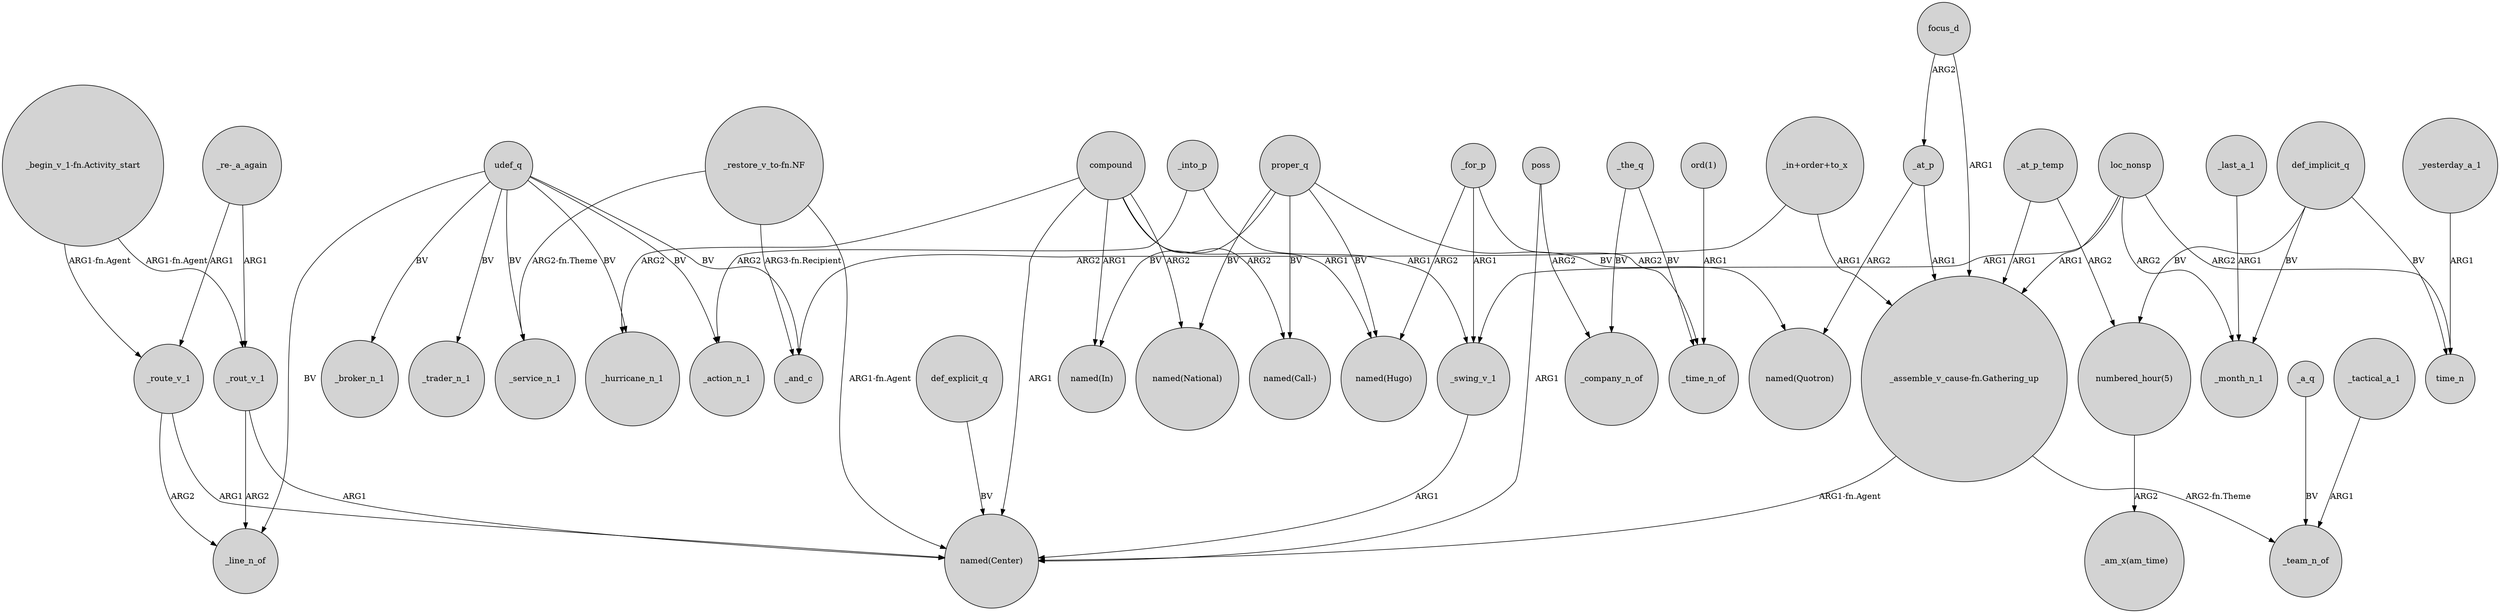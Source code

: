 digraph {
	node [shape=circle style=filled]
	loc_nonsp -> "_assemble_v_cause-fn.Gathering_up" [label=ARG1]
	def_explicit_q -> "named(Center)" [label=BV]
	def_implicit_q -> _month_n_1 [label=BV]
	"_assemble_v_cause-fn.Gathering_up" -> _team_n_of [label="ARG2-fn.Theme"]
	_yesterday_a_1 -> time_n [label=ARG1]
	_route_v_1 -> _line_n_of [label=ARG2]
	def_implicit_q -> "numbered_hour(5)" [label=BV]
	"_re-_a_again" -> _rout_v_1 [label=ARG1]
	proper_q -> "named(Quotron)" [label=BV]
	focus_d -> "_assemble_v_cause-fn.Gathering_up" [label=ARG1]
	"_restore_v_to-fn.NF" -> "named(Center)" [label="ARG1-fn.Agent"]
	compound -> "named(Hugo)" [label=ARG1]
	udef_q -> _trader_n_1 [label=BV]
	_at_p -> "named(Quotron)" [label=ARG2]
	loc_nonsp -> _swing_v_1 [label=ARG1]
	"_begin_v_1-fn.Activity_start" -> _route_v_1 [label="ARG1-fn.Agent"]
	_a_q -> _team_n_of [label=BV]
	_tactical_a_1 -> _team_n_of [label=ARG1]
	_for_p -> _swing_v_1 [label=ARG1]
	proper_q -> "named(Call-)" [label=BV]
	"_restore_v_to-fn.NF" -> _service_n_1 [label="ARG2-fn.Theme"]
	_into_p -> _action_n_1 [label=ARG2]
	focus_d -> _at_p [label=ARG2]
	_rout_v_1 -> _line_n_of [label=ARG2]
	_route_v_1 -> "named(Center)" [label=ARG1]
	_for_p -> _time_n_of [label=ARG2]
	_the_q -> _company_n_of [label=BV]
	loc_nonsp -> time_n [label=ARG2]
	poss -> "named(Center)" [label=ARG1]
	"_assemble_v_cause-fn.Gathering_up" -> "named(Center)" [label="ARG1-fn.Agent"]
	compound -> "named(Call-)" [label=ARG2]
	"numbered_hour(5)" -> "_am_x(am_time)" [label=ARG2]
	proper_q -> "named(In)" [label=BV]
	compound -> "named(National)" [label=ARG2]
	udef_q -> _hurricane_n_1 [label=BV]
	_the_q -> _time_n_of [label=BV]
	udef_q -> _service_n_1 [label=BV]
	_at_p_temp -> "numbered_hour(5)" [label=ARG2]
	udef_q -> _line_n_of [label=BV]
	"_restore_v_to-fn.NF" -> _and_c [label="ARG3-fn.Recipient"]
	_swing_v_1 -> "named(Center)" [label=ARG1]
	compound -> "named(In)" [label=ARG1]
	"_re-_a_again" -> _route_v_1 [label=ARG1]
	_rout_v_1 -> "named(Center)" [label=ARG1]
	proper_q -> "named(Hugo)" [label=BV]
	_last_a_1 -> _month_n_1 [label=ARG1]
	"_in+order+to_x" -> _and_c [label=ARG2]
	_into_p -> _swing_v_1 [label=ARG1]
	poss -> _company_n_of [label=ARG2]
	proper_q -> "named(National)" [label=BV]
	compound -> _hurricane_n_1 [label=ARG2]
	compound -> "named(Center)" [label=ARG1]
	udef_q -> _action_n_1 [label=BV]
	loc_nonsp -> _month_n_1 [label=ARG2]
	"_in+order+to_x" -> "_assemble_v_cause-fn.Gathering_up" [label=ARG1]
	udef_q -> _and_c [label=BV]
	_at_p -> "_assemble_v_cause-fn.Gathering_up" [label=ARG1]
	udef_q -> _broker_n_1 [label=BV]
	_at_p_temp -> "_assemble_v_cause-fn.Gathering_up" [label=ARG1]
	"ord(1)" -> _time_n_of [label=ARG1]
	"_begin_v_1-fn.Activity_start" -> _rout_v_1 [label="ARG1-fn.Agent"]
	def_implicit_q -> time_n [label=BV]
	_for_p -> "named(Hugo)" [label=ARG2]
}

